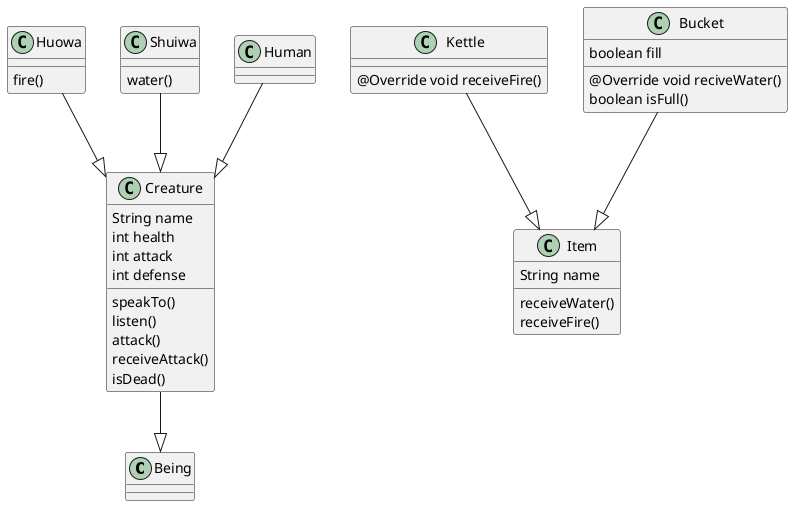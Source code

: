 @startuml

class Being

class Creature {

    String name
    int health
    int attack
    int defense

    speakTo()
    listen()
    attack()
    receiveAttack()
    isDead()
}

class Huowa {
    fire()
}

class Shuiwa {
    water()
}

class Item {

    String name

    receiveWater()
    receiveFire()
}

class Kettle {
    @Override void receiveFire()
}

class Bucket {
    boolean fill

    @Override void reciveWater()
    boolean isFull()    
}

Creature --|> Being

Human --|> Creature

Huowa --|> Creature

Shuiwa --|> Creature

Kettle --|> Item

Bucket --|> Item

@enduml